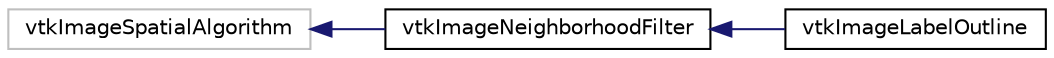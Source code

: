 digraph "Graphical Class Hierarchy"
{
  bgcolor="transparent";
  edge [fontname="Helvetica",fontsize="10",labelfontname="Helvetica",labelfontsize="10"];
  node [fontname="Helvetica",fontsize="10",shape=record];
  rankdir="LR";
  Node337 [label="vtkImageSpatialAlgorithm",height=0.2,width=0.4,color="grey75"];
  Node337 -> Node0 [dir="back",color="midnightblue",fontsize="10",style="solid",fontname="Helvetica"];
  Node0 [label="vtkImageNeighborhoodFilter",height=0.2,width=0.4,color="black",URL="$classvtkImageNeighborhoodFilter.html",tooltip="Augments vtkImageSpatialFilter with a mask to allow neighborhoods of any shape. "];
  Node0 -> Node1 [dir="back",color="midnightblue",fontsize="10",style="solid",fontname="Helvetica"];
  Node1 [label="vtkImageLabelOutline",height=0.2,width=0.4,color="black",URL="$classvtkImageLabelOutline.html",tooltip="Display labelmap outlines. "];
}
